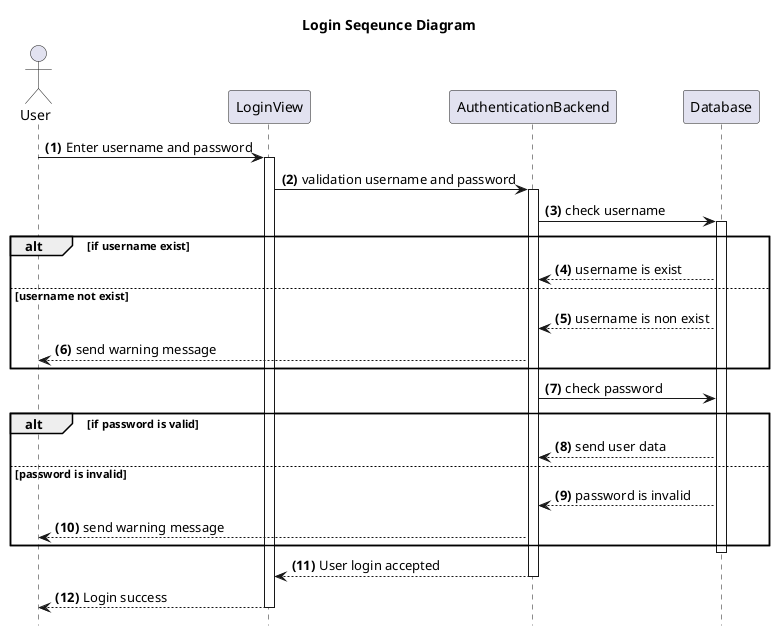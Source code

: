 @startuml
title **Login** Seqeunce Diagram
hide footbox
Actor User
autonumber "<b>(0)"
User -> LoginView : Enter username and password
activate LoginView
LoginView -> AuthenticationBackend : validation username and password
activate AuthenticationBackend
AuthenticationBackend -> Database : check username
activate Database
alt if username exist
    Database --> AuthenticationBackend : username is exist
else username not exist
    Database --> AuthenticationBackend : username is non exist
    AuthenticationBackend --> User : send warning message
end
AuthenticationBackend -> Database : check password
alt if password is valid
    Database --> AuthenticationBackend : send user data
else password is invalid
    Database --> AuthenticationBackend : password is invalid
    AuthenticationBackend --> User : send warning message
end
deactivate Database
AuthenticationBackend --> LoginView : User login accepted
deactivate AuthenticationBackend
LoginView --> User : Login success
deactivate LoginView
@enduml
